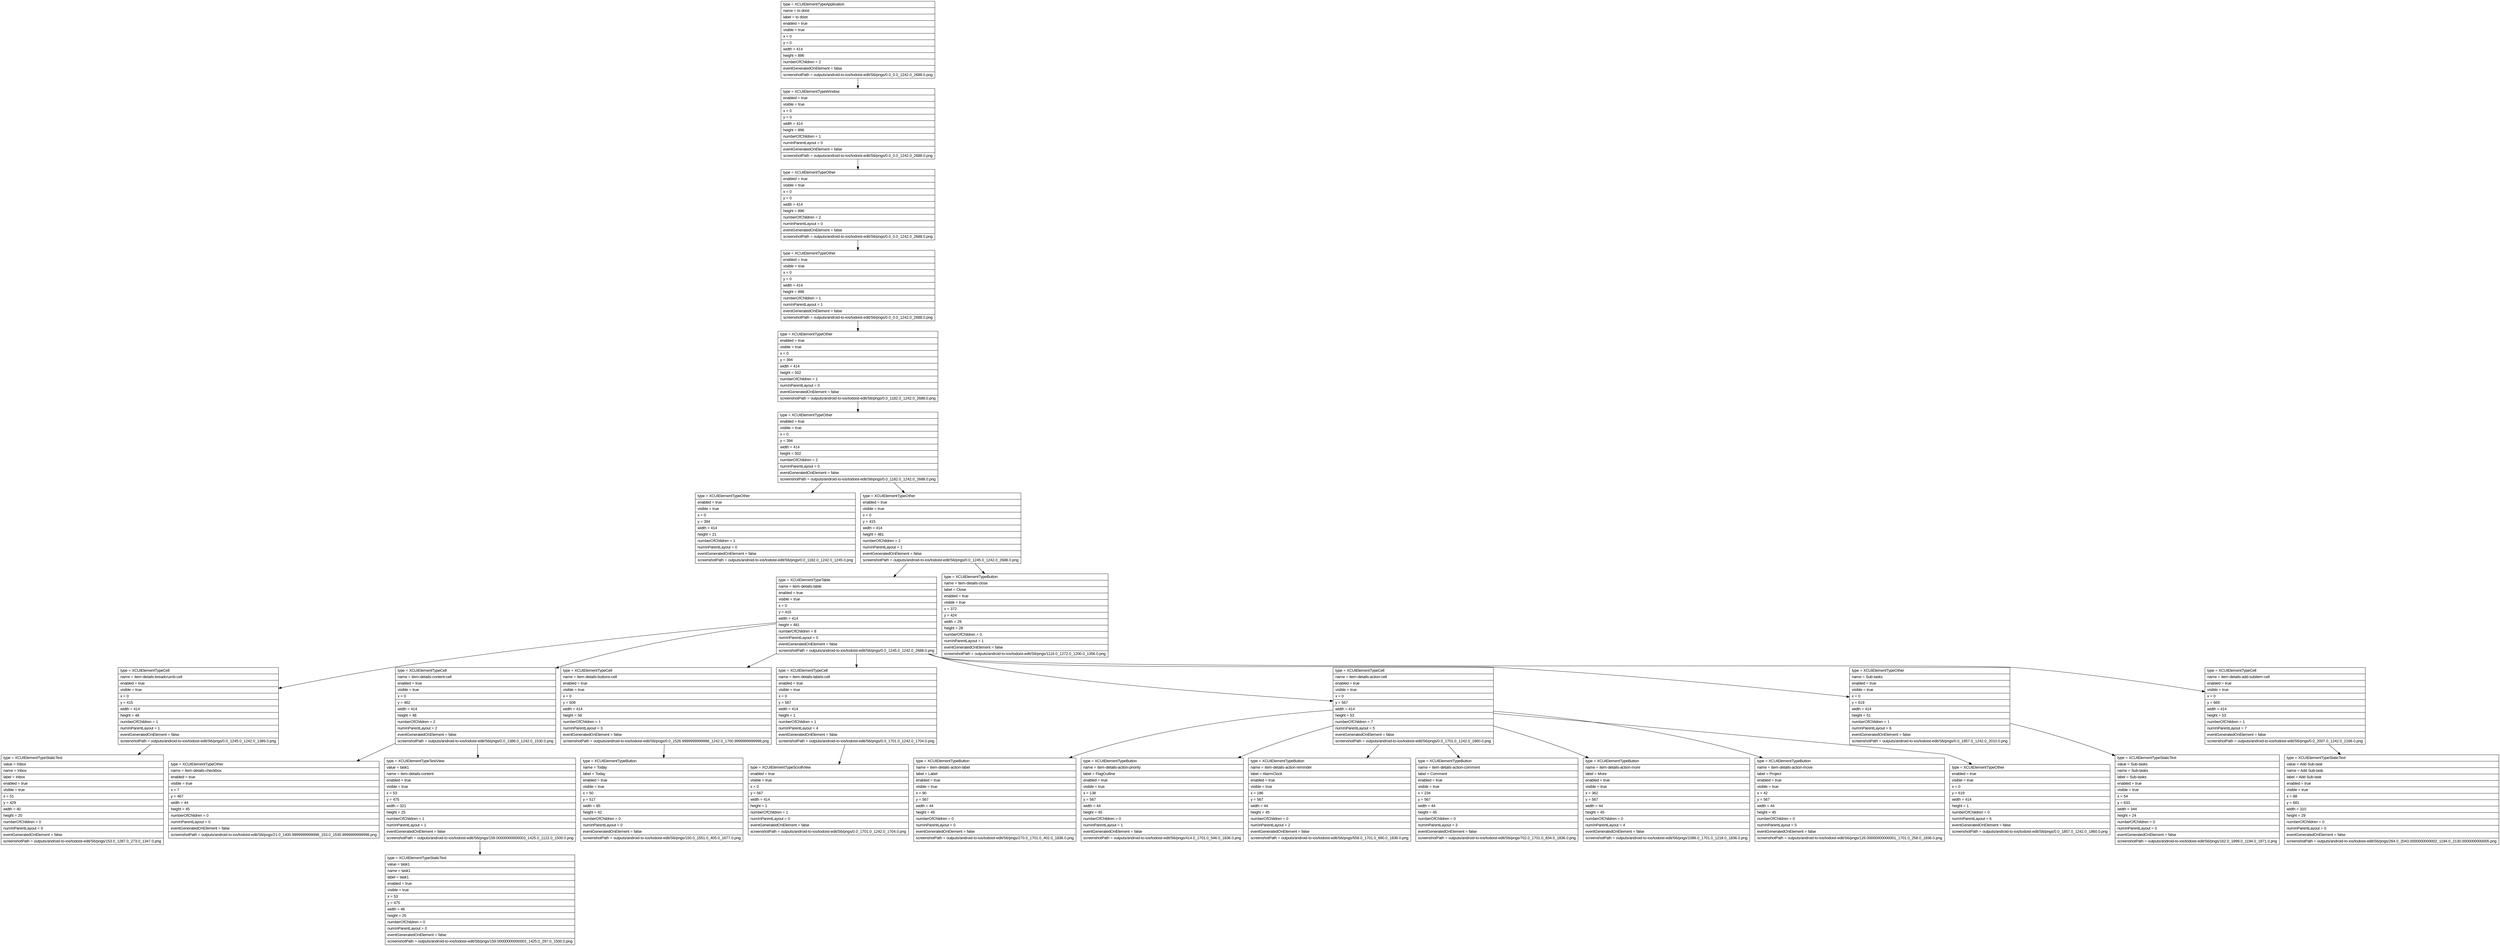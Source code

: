 digraph Layout {

	node [shape=record fontname=Arial];

	0	[label="{type = XCUIElementTypeApplication\l|name = to doist\l|label = to doist\l|enabled = true\l|visible = true\l|x = 0\l|y = 0\l|width = 414\l|height = 896\l|numberOfChildren = 2\l|eventGeneratedOnElement = false \l|screenshotPath = outputs/android-to-ios/todoist-edit/S6/pngs/0.0_0.0_1242.0_2688.0.png\l}"]
	1	[label="{type = XCUIElementTypeWindow\l|enabled = true\l|visible = true\l|x = 0\l|y = 0\l|width = 414\l|height = 896\l|numberOfChildren = 1\l|numInParentLayout = 0\l|eventGeneratedOnElement = false \l|screenshotPath = outputs/android-to-ios/todoist-edit/S6/pngs/0.0_0.0_1242.0_2688.0.png\l}"]
	2	[label="{type = XCUIElementTypeOther\l|enabled = true\l|visible = true\l|x = 0\l|y = 0\l|width = 414\l|height = 896\l|numberOfChildren = 2\l|numInParentLayout = 0\l|eventGeneratedOnElement = false \l|screenshotPath = outputs/android-to-ios/todoist-edit/S6/pngs/0.0_0.0_1242.0_2688.0.png\l}"]
	3	[label="{type = XCUIElementTypeOther\l|enabled = true\l|visible = true\l|x = 0\l|y = 0\l|width = 414\l|height = 896\l|numberOfChildren = 1\l|numInParentLayout = 1\l|eventGeneratedOnElement = false \l|screenshotPath = outputs/android-to-ios/todoist-edit/S6/pngs/0.0_0.0_1242.0_2688.0.png\l}"]
	4	[label="{type = XCUIElementTypeOther\l|enabled = true\l|visible = true\l|x = 0\l|y = 394\l|width = 414\l|height = 502\l|numberOfChildren = 1\l|numInParentLayout = 0\l|eventGeneratedOnElement = false \l|screenshotPath = outputs/android-to-ios/todoist-edit/S6/pngs/0.0_1182.0_1242.0_2688.0.png\l}"]
	5	[label="{type = XCUIElementTypeOther\l|enabled = true\l|visible = true\l|x = 0\l|y = 394\l|width = 414\l|height = 502\l|numberOfChildren = 2\l|numInParentLayout = 0\l|eventGeneratedOnElement = false \l|screenshotPath = outputs/android-to-ios/todoist-edit/S6/pngs/0.0_1182.0_1242.0_2688.0.png\l}"]
	6	[label="{type = XCUIElementTypeOther\l|enabled = true\l|visible = true\l|x = 0\l|y = 394\l|width = 414\l|height = 21\l|numberOfChildren = 1\l|numInParentLayout = 0\l|eventGeneratedOnElement = false \l|screenshotPath = outputs/android-to-ios/todoist-edit/S6/pngs/0.0_1182.0_1242.0_1245.0.png\l}"]
	7	[label="{type = XCUIElementTypeOther\l|enabled = true\l|visible = true\l|x = 0\l|y = 415\l|width = 414\l|height = 481\l|numberOfChildren = 2\l|numInParentLayout = 1\l|eventGeneratedOnElement = false \l|screenshotPath = outputs/android-to-ios/todoist-edit/S6/pngs/0.0_1245.0_1242.0_2688.0.png\l}"]
	8	[label="{type = XCUIElementTypeTable\l|name = item-details-table\l|enabled = true\l|visible = true\l|x = 0\l|y = 415\l|width = 414\l|height = 481\l|numberOfChildren = 8\l|numInParentLayout = 0\l|eventGeneratedOnElement = false \l|screenshotPath = outputs/android-to-ios/todoist-edit/S6/pngs/0.0_1245.0_1242.0_2688.0.png\l}"]
	9	[label="{type = XCUIElementTypeButton\l|name = item-details-close\l|label = Close\l|enabled = true\l|visible = true\l|x = 372\l|y = 424\l|width = 28\l|height = 28\l|numberOfChildren = 0\l|numInParentLayout = 1\l|eventGeneratedOnElement = false \l|screenshotPath = outputs/android-to-ios/todoist-edit/S6/pngs/1116.0_1272.0_1200.0_1356.0.png\l}"]
	10	[label="{type = XCUIElementTypeCell\l|name = item-details-breadcrumb-cell\l|enabled = true\l|visible = true\l|x = 0\l|y = 415\l|width = 414\l|height = 48\l|numberOfChildren = 1\l|numInParentLayout = 1\l|eventGeneratedOnElement = false \l|screenshotPath = outputs/android-to-ios/todoist-edit/S6/pngs/0.0_1245.0_1242.0_1389.0.png\l}"]
	11	[label="{type = XCUIElementTypeCell\l|name = item-details-content-cell\l|enabled = true\l|visible = true\l|x = 0\l|y = 462\l|width = 414\l|height = 48\l|numberOfChildren = 2\l|numInParentLayout = 2\l|eventGeneratedOnElement = false \l|screenshotPath = outputs/android-to-ios/todoist-edit/S6/pngs/0.0_1386.0_1242.0_1530.0.png\l}"]
	12	[label="{type = XCUIElementTypeCell\l|name = item-details-buttons-cell\l|enabled = true\l|visible = true\l|x = 0\l|y = 509\l|width = 414\l|height = 58\l|numberOfChildren = 1\l|numInParentLayout = 3\l|eventGeneratedOnElement = false \l|screenshotPath = outputs/android-to-ios/todoist-edit/S6/pngs/0.0_1526.9999999999998_1242.0_1700.9999999999998.png\l}"]
	13	[label="{type = XCUIElementTypeCell\l|name = item-details-labels-cell\l|enabled = true\l|visible = true\l|x = 0\l|y = 567\l|width = 414\l|height = 1\l|numberOfChildren = 1\l|numInParentLayout = 4\l|eventGeneratedOnElement = false \l|screenshotPath = outputs/android-to-ios/todoist-edit/S6/pngs/0.0_1701.0_1242.0_1704.0.png\l}"]
	14	[label="{type = XCUIElementTypeCell\l|name = item-details-action-cell\l|enabled = true\l|visible = true\l|x = 0\l|y = 567\l|width = 414\l|height = 53\l|numberOfChildren = 7\l|numInParentLayout = 5\l|eventGeneratedOnElement = false \l|screenshotPath = outputs/android-to-ios/todoist-edit/S6/pngs/0.0_1701.0_1242.0_1860.0.png\l}"]
	15	[label="{type = XCUIElementTypeOther\l|name = Sub-tasks\l|enabled = true\l|visible = true\l|x = 0\l|y = 619\l|width = 414\l|height = 51\l|numberOfChildren = 1\l|numInParentLayout = 6\l|eventGeneratedOnElement = false \l|screenshotPath = outputs/android-to-ios/todoist-edit/S6/pngs/0.0_1857.0_1242.0_2010.0.png\l}"]
	16	[label="{type = XCUIElementTypeCell\l|name = item-details-add-subitem-cell\l|enabled = true\l|visible = true\l|x = 0\l|y = 669\l|width = 414\l|height = 53\l|numberOfChildren = 1\l|numInParentLayout = 7\l|eventGeneratedOnElement = false \l|screenshotPath = outputs/android-to-ios/todoist-edit/S6/pngs/0.0_2007.0_1242.0_2166.0.png\l}"]
	17	[label="{type = XCUIElementTypeStaticText\l|value = Inbox\l|name = Inbox\l|label = Inbox\l|enabled = true\l|visible = true\l|x = 51\l|y = 429\l|width = 40\l|height = 20\l|numberOfChildren = 0\l|numInParentLayout = 0\l|eventGeneratedOnElement = false \l|screenshotPath = outputs/android-to-ios/todoist-edit/S6/pngs/153.0_1287.0_273.0_1347.0.png\l}"]
	18	[label="{type = XCUIElementTypeOther\l|name = item-details-checkbox\l|enabled = true\l|visible = true\l|x = 7\l|y = 467\l|width = 44\l|height = 45\l|numberOfChildren = 0\l|numInParentLayout = 0\l|eventGeneratedOnElement = false \l|screenshotPath = outputs/android-to-ios/todoist-edit/S6/pngs/21.0_1400.9999999999998_153.0_1535.9999999999998.png\l}"]
	19	[label="{type = XCUIElementTypeTextView\l|value = task1\l|name = item-details-content\l|enabled = true\l|visible = true\l|x = 53\l|y = 475\l|width = 321\l|height = 25\l|numberOfChildren = 1\l|numInParentLayout = 1\l|eventGeneratedOnElement = false \l|screenshotPath = outputs/android-to-ios/todoist-edit/S6/pngs/159.00000000000003_1425.0_1122.0_1500.0.png\l}"]
	20	[label="{type = XCUIElementTypeButton\l|name = Today\l|label = Today\l|enabled = true\l|visible = true\l|x = 50\l|y = 517\l|width = 85\l|height = 42\l|numberOfChildren = 0\l|numInParentLayout = 0\l|eventGeneratedOnElement = false \l|screenshotPath = outputs/android-to-ios/todoist-edit/S6/pngs/150.0_1551.0_405.0_1677.0.png\l}"]
	21	[label="{type = XCUIElementTypeScrollView\l|enabled = true\l|visible = true\l|x = 0\l|y = 567\l|width = 414\l|height = 1\l|numberOfChildren = 1\l|numInParentLayout = 0\l|eventGeneratedOnElement = false \l|screenshotPath = outputs/android-to-ios/todoist-edit/S6/pngs/0.0_1701.0_1242.0_1704.0.png\l}"]
	22	[label="{type = XCUIElementTypeButton\l|name = item-details-action-label\l|label = Label\l|enabled = true\l|visible = true\l|x = 90\l|y = 567\l|width = 44\l|height = 45\l|numberOfChildren = 0\l|numInParentLayout = 0\l|eventGeneratedOnElement = false \l|screenshotPath = outputs/android-to-ios/todoist-edit/S6/pngs/270.0_1701.0_402.0_1836.0.png\l}"]
	23	[label="{type = XCUIElementTypeButton\l|name = item-details-action-priority\l|label = FlagOutline\l|enabled = true\l|visible = true\l|x = 138\l|y = 567\l|width = 44\l|height = 45\l|numberOfChildren = 0\l|numInParentLayout = 1\l|eventGeneratedOnElement = false \l|screenshotPath = outputs/android-to-ios/todoist-edit/S6/pngs/414.0_1701.0_546.0_1836.0.png\l}"]
	24	[label="{type = XCUIElementTypeButton\l|name = item-details-action-reminder\l|label = AlarmClock\l|enabled = true\l|visible = true\l|x = 186\l|y = 567\l|width = 44\l|height = 45\l|numberOfChildren = 0\l|numInParentLayout = 2\l|eventGeneratedOnElement = false \l|screenshotPath = outputs/android-to-ios/todoist-edit/S6/pngs/558.0_1701.0_690.0_1836.0.png\l}"]
	25	[label="{type = XCUIElementTypeButton\l|name = item-details-action-comment\l|label = Comment\l|enabled = true\l|visible = true\l|x = 234\l|y = 567\l|width = 44\l|height = 45\l|numberOfChildren = 0\l|numInParentLayout = 3\l|eventGeneratedOnElement = false \l|screenshotPath = outputs/android-to-ios/todoist-edit/S6/pngs/702.0_1701.0_834.0_1836.0.png\l}"]
	26	[label="{type = XCUIElementTypeButton\l|name = item-details-action-more\l|label = More\l|enabled = true\l|visible = true\l|x = 362\l|y = 567\l|width = 44\l|height = 45\l|numberOfChildren = 0\l|numInParentLayout = 4\l|eventGeneratedOnElement = false \l|screenshotPath = outputs/android-to-ios/todoist-edit/S6/pngs/1086.0_1701.0_1218.0_1836.0.png\l}"]
	27	[label="{type = XCUIElementTypeButton\l|name = item-details-action-move\l|label = Project\l|enabled = true\l|visible = true\l|x = 42\l|y = 567\l|width = 44\l|height = 45\l|numberOfChildren = 0\l|numInParentLayout = 5\l|eventGeneratedOnElement = false \l|screenshotPath = outputs/android-to-ios/todoist-edit/S6/pngs/126.00000000000001_1701.0_258.0_1836.0.png\l}"]
	28	[label="{type = XCUIElementTypeOther\l|enabled = true\l|visible = true\l|x = 0\l|y = 619\l|width = 414\l|height = 1\l|numberOfChildren = 0\l|numInParentLayout = 6\l|eventGeneratedOnElement = false \l|screenshotPath = outputs/android-to-ios/todoist-edit/S6/pngs/0.0_1857.0_1242.0_1860.0.png\l}"]
	29	[label="{type = XCUIElementTypeStaticText\l|value = Sub-tasks\l|name = Sub-tasks\l|label = Sub-tasks\l|enabled = true\l|visible = true\l|x = 54\l|y = 633\l|width = 344\l|height = 24\l|numberOfChildren = 0\l|numInParentLayout = 0\l|eventGeneratedOnElement = false \l|screenshotPath = outputs/android-to-ios/todoist-edit/S6/pngs/162.0_1899.0_1194.0_1971.0.png\l}"]
	30	[label="{type = XCUIElementTypeStaticText\l|value = Add Sub-task\l|name = Add Sub-task\l|label = Add Sub-task\l|enabled = true\l|visible = true\l|x = 88\l|y = 681\l|width = 310\l|height = 29\l|numberOfChildren = 0\l|numInParentLayout = 0\l|eventGeneratedOnElement = false \l|screenshotPath = outputs/android-to-ios/todoist-edit/S6/pngs/264.0_2043.0000000000002_1194.0_2130.0000000000005.png\l}"]
	31	[label="{type = XCUIElementTypeStaticText\l|value = task1\l|name = task1\l|label = task1\l|enabled = true\l|visible = true\l|x = 53\l|y = 475\l|width = 46\l|height = 25\l|numberOfChildren = 0\l|numInParentLayout = 0\l|eventGeneratedOnElement = false \l|screenshotPath = outputs/android-to-ios/todoist-edit/S6/pngs/159.00000000000003_1425.0_297.0_1500.0.png\l}"]


	0 -> 1
	1 -> 2
	2 -> 3
	3 -> 4
	4 -> 5
	5 -> 6
	5 -> 7
	7 -> 8
	7 -> 9
	8 -> 10
	8 -> 11
	8 -> 12
	8 -> 13
	8 -> 14
	8 -> 15
	8 -> 16
	10 -> 17
	11 -> 18
	11 -> 19
	12 -> 20
	13 -> 21
	14 -> 22
	14 -> 23
	14 -> 24
	14 -> 25
	14 -> 26
	14 -> 27
	14 -> 28
	15 -> 29
	16 -> 30
	19 -> 31


}